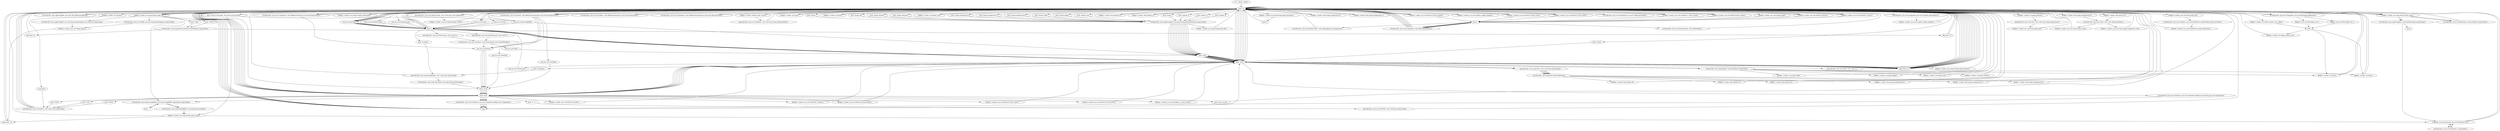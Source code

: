 digraph "" {
    "r0 := @this: reader"
    "load.r r0"
    "r0 := @this: reader"->"load.r r0";
    "new java.awt.MediaTracker"
    "load.r r0"->"new java.awt.MediaTracker";
    "dup1.r"
    "new java.awt.MediaTracker"->"dup1.r";
    "dup1.r"->"load.r r0";
    "specialinvoke <java.awt.MediaTracker: void <init>(java.awt.Component)>"
    "load.r r0"->"specialinvoke <java.awt.MediaTracker: void <init>(java.awt.Component)>";
    "fieldput <reader: java.awt.MediaTracker tracker>"
    "specialinvoke <java.awt.MediaTracker: void <init>(java.awt.Component)>"->"fieldput <reader: java.awt.MediaTracker tracker>";
    "fieldput <reader: java.awt.MediaTracker tracker>"->"load.r r0";
    "load.r r0"->"load.r r0";
    "push \"graph_file\""
    "load.r r0"->"push \"graph_file\"";
    "virtualinvoke <java.applet.Applet: java.lang.String getParameter(java.lang.String)>"
    "push \"graph_file\""->"virtualinvoke <java.applet.Applet: java.lang.String getParameter(java.lang.String)>";
    "fieldput <reader: java.lang.String graph_file>"
    "virtualinvoke <java.applet.Applet: java.lang.String getParameter(java.lang.String)>"->"fieldput <reader: java.lang.String graph_file>";
    "fieldput <reader: java.lang.String graph_file>"->"load.r r0";
    "fieldget <reader: java.lang.String graph_file>"
    "load.r r0"->"fieldget <reader: java.lang.String graph_file>";
    "push \"http:\""
    "fieldget <reader: java.lang.String graph_file>"->"push \"http:\"";
    "virtualinvoke <java.lang.String: boolean startsWith(java.lang.String)>"
    "push \"http:\""->"virtualinvoke <java.lang.String: boolean startsWith(java.lang.String)>";
    "ifne load.r r0"
    "virtualinvoke <java.lang.String: boolean startsWith(java.lang.String)>"->"ifne load.r r0";
    "ifne load.r r0"->"load.r r0";
    "load.r r0"->"fieldget <reader: java.lang.String graph_file>";
    "push \"HTTP:\""
    "fieldget <reader: java.lang.String graph_file>"->"push \"HTTP:\"";
    "push \"HTTP:\""->"virtualinvoke <java.lang.String: boolean startsWith(java.lang.String)>";
    "ifeq load.r r0"
    "virtualinvoke <java.lang.String: boolean startsWith(java.lang.String)>"->"ifeq load.r r0";
    "ifeq load.r r0"->"load.r r0";
    "load.r r0"->"load.r r0";
    "load.r r0"->"load.r r0";
    "virtualinvoke <java.applet.Applet: java.net.URL getDocumentBase()>"
    "load.r r0"->"virtualinvoke <java.applet.Applet: java.net.URL getDocumentBase()>";
    "virtualinvoke <java.applet.Applet: java.net.URL getDocumentBase()>"->"load.r r0";
    "load.r r0"->"fieldget <reader: java.lang.String graph_file>";
    "virtualinvoke <java.applet.Applet: java.awt.Image getImage(java.net.URL,java.lang.String)>"
    "fieldget <reader: java.lang.String graph_file>"->"virtualinvoke <java.applet.Applet: java.awt.Image getImage(java.net.URL,java.lang.String)>";
    "fieldput <reader: java.awt.Image graph>"
    "virtualinvoke <java.applet.Applet: java.awt.Image getImage(java.net.URL,java.lang.String)>"->"fieldput <reader: java.awt.Image graph>";
    "goto load.r r0"
    "fieldput <reader: java.awt.Image graph>"->"goto load.r r0";
    "goto load.r r0"->"load.r r0";
    "new java.lang.StringBuffer"
    "load.r r0"->"new java.lang.StringBuffer";
    "new java.lang.StringBuffer"->"dup1.r";
    "push \"Loading \""
    "dup1.r"->"push \"Loading \"";
    "specialinvoke <java.lang.StringBuffer: void <init>(java.lang.String)>"
    "push \"Loading \""->"specialinvoke <java.lang.StringBuffer: void <init>(java.lang.String)>";
    "specialinvoke <java.lang.StringBuffer: void <init>(java.lang.String)>"->"load.r r0";
    "load.r r0"->"fieldget <reader: java.lang.String graph_file>";
    "virtualinvoke <java.lang.StringBuffer: java.lang.StringBuffer append(java.lang.String)>"
    "fieldget <reader: java.lang.String graph_file>"->"virtualinvoke <java.lang.StringBuffer: java.lang.StringBuffer append(java.lang.String)>";
    "push \"...\""
    "virtualinvoke <java.lang.StringBuffer: java.lang.StringBuffer append(java.lang.String)>"->"push \"...\"";
    "push \"...\""->"virtualinvoke <java.lang.StringBuffer: java.lang.StringBuffer append(java.lang.String)>";
    "virtualinvoke <java.lang.StringBuffer: java.lang.String toString()>"
    "virtualinvoke <java.lang.StringBuffer: java.lang.StringBuffer append(java.lang.String)>"->"virtualinvoke <java.lang.StringBuffer: java.lang.String toString()>";
    "fieldput <reader: java.lang.String status_mesg>"
    "virtualinvoke <java.lang.StringBuffer: java.lang.String toString()>"->"fieldput <reader: java.lang.String status_mesg>";
    "fieldput <reader: java.lang.String status_mesg>"->"load.r r0";
    "load.r r0"->"load.r r0";
    "fieldget <reader: java.lang.String status_mesg>"
    "load.r r0"->"fieldget <reader: java.lang.String status_mesg>";
    "virtualinvoke <java.applet.Applet: void showStatus(java.lang.String)>"
    "fieldget <reader: java.lang.String status_mesg>"->"virtualinvoke <java.applet.Applet: void showStatus(java.lang.String)>";
    "staticget <java.lang.System: java.io.PrintStream out>"
    "virtualinvoke <java.applet.Applet: void showStatus(java.lang.String)>"->"staticget <java.lang.System: java.io.PrintStream out>";
    "virtualinvoke <java.io.PrintStream: void println()>"
    "staticget <java.lang.System: java.io.PrintStream out>"->"virtualinvoke <java.io.PrintStream: void println()>";
    "virtualinvoke <java.io.PrintStream: void println()>"->"staticget <java.lang.System: java.io.PrintStream out>";
    "staticget <java.lang.System: java.io.PrintStream out>"->"virtualinvoke <java.io.PrintStream: void println()>";
    "virtualinvoke <java.io.PrintStream: void println()>"->"staticget <java.lang.System: java.io.PrintStream out>";
    "staticget <java.lang.System: java.io.PrintStream out>"->"load.r r0";
    "load.r r0"->"fieldget <reader: java.lang.String status_mesg>";
    "virtualinvoke <java.io.PrintStream: void println(java.lang.String)>"
    "fieldget <reader: java.lang.String status_mesg>"->"virtualinvoke <java.io.PrintStream: void println(java.lang.String)>";
    "virtualinvoke <java.io.PrintStream: void println(java.lang.String)>"->"load.r r0";
    "fieldget <reader: java.awt.MediaTracker tracker>"
    "load.r r0"->"fieldget <reader: java.awt.MediaTracker tracker>";
    "fieldget <reader: java.awt.MediaTracker tracker>"->"load.r r0";
    "fieldget <reader: java.awt.Image graph>"
    "load.r r0"->"fieldget <reader: java.awt.Image graph>";
    "push 0"
    "fieldget <reader: java.awt.Image graph>"->"push 0";
    "virtualinvoke <java.awt.MediaTracker: void addImage(java.awt.Image,int)>"
    "push 0"->"virtualinvoke <java.awt.MediaTracker: void addImage(java.awt.Image,int)>";
    "virtualinvoke <java.awt.MediaTracker: void addImage(java.awt.Image,int)>"->"load.r r0";
    "new java.awt.BorderLayout"
    "load.r r0"->"new java.awt.BorderLayout";
    "new java.awt.BorderLayout"->"dup1.r";
    "specialinvoke <java.awt.BorderLayout: void <init>()>"
    "dup1.r"->"specialinvoke <java.awt.BorderLayout: void <init>()>";
    "virtualinvoke <java.awt.Container: void setLayout(java.awt.LayoutManager)>"
    "specialinvoke <java.awt.BorderLayout: void <init>()>"->"virtualinvoke <java.awt.Container: void setLayout(java.awt.LayoutManager)>";
    "new java.awt.Panel"
    "virtualinvoke <java.awt.Container: void setLayout(java.awt.LayoutManager)>"->"new java.awt.Panel";
    "store.r $r22"
    "new java.awt.Panel"->"store.r $r22";
    "load.r $r22"
    "store.r $r22"->"load.r $r22";
    "specialinvoke <java.awt.Panel: void <init>()>"
    "load.r $r22"->"specialinvoke <java.awt.Panel: void <init>()>";
    "specialinvoke <java.awt.Panel: void <init>()>"->"load.r r0";
    "push \"South\""
    "load.r r0"->"push \"South\"";
    "push \"South\""->"load.r $r22";
    "virtualinvoke <java.awt.Container: java.awt.Component add(java.lang.String,java.awt.Component)>"
    "load.r $r22"->"virtualinvoke <java.awt.Container: java.awt.Component add(java.lang.String,java.awt.Component)>";
    "pop"
    "virtualinvoke <java.awt.Container: java.awt.Component add(java.lang.String,java.awt.Component)>"->"pop";
    "pop"->"load.r $r22";
    "new java.awt.FlowLayout"
    "load.r $r22"->"new java.awt.FlowLayout";
    "new java.awt.FlowLayout"->"dup1.r";
    "specialinvoke <java.awt.FlowLayout: void <init>()>"
    "dup1.r"->"specialinvoke <java.awt.FlowLayout: void <init>()>";
    "specialinvoke <java.awt.FlowLayout: void <init>()>"->"virtualinvoke <java.awt.Container: void setLayout(java.awt.LayoutManager)>";
    "new java.awt.Button"
    "virtualinvoke <java.awt.Container: void setLayout(java.awt.LayoutManager)>"->"new java.awt.Button";
    "store.r $r25"
    "new java.awt.Button"->"store.r $r25";
    "load.r $r25"
    "store.r $r25"->"load.r $r25";
    "load.r $r25"->"load.r r0";
    "fieldget <reader: java.lang.String[] anchorname>"
    "load.r r0"->"fieldget <reader: java.lang.String[] anchorname>";
    "fieldget <reader: java.lang.String[] anchorname>"->"load.r r0";
    "fieldget <reader: int nanchor>"
    "load.r r0"->"fieldget <reader: int nanchor>";
    "arrayread.r"
    "fieldget <reader: int nanchor>"->"arrayread.r";
    "specialinvoke <java.awt.Button: void <init>(java.lang.String)>"
    "arrayread.r"->"specialinvoke <java.awt.Button: void <init>(java.lang.String)>";
    "specialinvoke <java.awt.Button: void <init>(java.lang.String)>"->"load.r r0";
    "load.r r0"->"load.r $r25";
    "fieldput <reader: java.awt.Button B_Anchor>"
    "load.r $r25"->"fieldput <reader: java.awt.Button B_Anchor>";
    "fieldput <reader: java.awt.Button B_Anchor>"->"load.r $r22";
    "load.r $r22"->"load.r $r25";
    "virtualinvoke <java.awt.Container: java.awt.Component add(java.awt.Component)>"
    "load.r $r25"->"virtualinvoke <java.awt.Container: java.awt.Component add(java.awt.Component)>";
    "virtualinvoke <java.awt.Container: java.awt.Component add(java.awt.Component)>"->"pop";
    "pop"->"load.r r0";
    "fieldget <reader: java.awt.Button B_Anchor>"
    "load.r r0"->"fieldget <reader: java.awt.Button B_Anchor>";
    "fieldget <reader: java.awt.Button B_Anchor>"->"load.r r0";
    "virtualinvoke <java.awt.Button: void addActionListener(java.awt.event.ActionListener)>"
    "load.r r0"->"virtualinvoke <java.awt.Button: void addActionListener(java.awt.event.ActionListener)>";
    "new java.awt.TextField"
    "virtualinvoke <java.awt.Button: void addActionListener(java.awt.event.ActionListener)>"->"new java.awt.TextField";
    "new java.awt.TextField"->"store.r $r25";
    "store.r $r25"->"load.r $r25";
    "push \"0.  0. \""
    "load.r $r25"->"push \"0.  0. \"";
    "specialinvoke <java.awt.TextField: void <init>(java.lang.String)>"
    "push \"0.  0. \""->"specialinvoke <java.awt.TextField: void <init>(java.lang.String)>";
    "specialinvoke <java.awt.TextField: void <init>(java.lang.String)>"->"load.r r0";
    "load.r r0"->"load.r $r25";
    "fieldput <reader: java.awt.TextField T_Anchor>"
    "load.r $r25"->"fieldput <reader: java.awt.TextField T_Anchor>";
    "fieldput <reader: java.awt.TextField T_Anchor>"->"load.r $r22";
    "load.r $r22"->"load.r $r25";
    "load.r $r25"->"virtualinvoke <java.awt.Container: java.awt.Component add(java.awt.Component)>";
    "virtualinvoke <java.awt.Container: java.awt.Component add(java.awt.Component)>"->"pop";
    "pop"->"load.r r0";
    "fieldget <reader: java.awt.TextField T_Anchor>"
    "load.r r0"->"fieldget <reader: java.awt.TextField T_Anchor>";
    "fieldget <reader: java.awt.TextField T_Anchor>"->"load.r r0";
    "virtualinvoke <java.awt.Component: void addKeyListener(java.awt.event.KeyListener)>"
    "load.r r0"->"virtualinvoke <java.awt.Component: void addKeyListener(java.awt.event.KeyListener)>";
    "virtualinvoke <java.awt.Component: void addKeyListener(java.awt.event.KeyListener)>"->"new java.awt.Button";
    "new java.awt.Button"->"store.r $r25";
    "store.r $r25"->"load.r $r25";
    "push \"MLB\""
    "load.r $r25"->"push \"MLB\"";
    "push \"MLB\""->"specialinvoke <java.awt.Button: void <init>(java.lang.String)>";
    "specialinvoke <java.awt.Button: void <init>(java.lang.String)>"->"load.r r0";
    "load.r r0"->"load.r $r25";
    "fieldput <reader: java.awt.Button B_Print_Matlab>"
    "load.r $r25"->"fieldput <reader: java.awt.Button B_Print_Matlab>";
    "fieldput <reader: java.awt.Button B_Print_Matlab>"->"load.r $r22";
    "load.r $r22"->"load.r $r25";
    "load.r $r25"->"virtualinvoke <java.awt.Container: java.awt.Component add(java.awt.Component)>";
    "virtualinvoke <java.awt.Container: java.awt.Component add(java.awt.Component)>"->"pop";
    "pop"->"load.r r0";
    "fieldget <reader: java.awt.Button B_Print_Matlab>"
    "load.r r0"->"fieldget <reader: java.awt.Button B_Print_Matlab>";
    "fieldget <reader: java.awt.Button B_Print_Matlab>"->"load.r r0";
    "load.r r0"->"virtualinvoke <java.awt.Button: void addActionListener(java.awt.event.ActionListener)>";
    "virtualinvoke <java.awt.Button: void addActionListener(java.awt.event.ActionListener)>"->"new java.awt.Button";
    "new java.awt.Button"->"store.r $r25";
    "store.r $r25"->"load.r $r25";
    "push \"LTX\""
    "load.r $r25"->"push \"LTX\"";
    "push \"LTX\""->"specialinvoke <java.awt.Button: void <init>(java.lang.String)>";
    "specialinvoke <java.awt.Button: void <init>(java.lang.String)>"->"load.r r0";
    "load.r r0"->"load.r $r25";
    "fieldput <reader: java.awt.Button B_Print_Latex>"
    "load.r $r25"->"fieldput <reader: java.awt.Button B_Print_Latex>";
    "fieldput <reader: java.awt.Button B_Print_Latex>"->"load.r $r22";
    "load.r $r22"->"load.r $r25";
    "load.r $r25"->"virtualinvoke <java.awt.Container: java.awt.Component add(java.awt.Component)>";
    "virtualinvoke <java.awt.Container: java.awt.Component add(java.awt.Component)>"->"pop";
    "pop"->"load.r r0";
    "fieldget <reader: java.awt.Button B_Print_Latex>"
    "load.r r0"->"fieldget <reader: java.awt.Button B_Print_Latex>";
    "fieldget <reader: java.awt.Button B_Print_Latex>"->"load.r r0";
    "load.r r0"->"virtualinvoke <java.awt.Button: void addActionListener(java.awt.event.ActionListener)>";
    "virtualinvoke <java.awt.Button: void addActionListener(java.awt.event.ActionListener)>"->"new java.awt.Button";
    "new java.awt.Button"->"store.r $r25";
    "store.r $r25"->"load.r $r25";
    "push \"HTML\""
    "load.r $r25"->"push \"HTML\"";
    "push \"HTML\""->"specialinvoke <java.awt.Button: void <init>(java.lang.String)>";
    "specialinvoke <java.awt.Button: void <init>(java.lang.String)>"->"load.r r0";
    "load.r r0"->"load.r $r25";
    "fieldput <reader: java.awt.Button B_Print_HTML>"
    "load.r $r25"->"fieldput <reader: java.awt.Button B_Print_HTML>";
    "fieldput <reader: java.awt.Button B_Print_HTML>"->"load.r $r22";
    "load.r $r22"->"load.r $r25";
    "load.r $r25"->"virtualinvoke <java.awt.Container: java.awt.Component add(java.awt.Component)>";
    "virtualinvoke <java.awt.Container: java.awt.Component add(java.awt.Component)>"->"pop";
    "pop"->"load.r r0";
    "fieldget <reader: java.awt.Button B_Print_HTML>"
    "load.r r0"->"fieldget <reader: java.awt.Button B_Print_HTML>";
    "fieldget <reader: java.awt.Button B_Print_HTML>"->"load.r r0";
    "load.r r0"->"virtualinvoke <java.awt.Button: void addActionListener(java.awt.event.ActionListener)>";
    "new java.awt.Checkbox"
    "virtualinvoke <java.awt.Button: void addActionListener(java.awt.event.ActionListener)>"->"new java.awt.Checkbox";
    "new java.awt.Checkbox"->"store.r $r25";
    "store.r $r25"->"load.r $r25";
    "push \"Show saved\""
    "load.r $r25"->"push \"Show saved\"";
    "push \"Show saved\""->"load.r r0";
    "fieldget <reader: boolean show_saved>"
    "load.r r0"->"fieldget <reader: boolean show_saved>";
    "specialinvoke <java.awt.Checkbox: void <init>(java.lang.String,boolean)>"
    "fieldget <reader: boolean show_saved>"->"specialinvoke <java.awt.Checkbox: void <init>(java.lang.String,boolean)>";
    "specialinvoke <java.awt.Checkbox: void <init>(java.lang.String,boolean)>"->"load.r r0";
    "load.r r0"->"load.r $r25";
    "fieldput <reader: java.awt.Checkbox C_Show_Saved>"
    "load.r $r25"->"fieldput <reader: java.awt.Checkbox C_Show_Saved>";
    "fieldput <reader: java.awt.Checkbox C_Show_Saved>"->"load.r $r22";
    "load.r $r22"->"load.r $r25";
    "load.r $r25"->"virtualinvoke <java.awt.Container: java.awt.Component add(java.awt.Component)>";
    "virtualinvoke <java.awt.Container: java.awt.Component add(java.awt.Component)>"->"pop";
    "pop"->"load.r r0";
    "fieldget <reader: java.awt.Checkbox C_Show_Saved>"
    "load.r r0"->"fieldget <reader: java.awt.Checkbox C_Show_Saved>";
    "fieldget <reader: java.awt.Checkbox C_Show_Saved>"->"load.r r0";
    "virtualinvoke <java.awt.Checkbox: void addItemListener(java.awt.event.ItemListener)>"
    "load.r r0"->"virtualinvoke <java.awt.Checkbox: void addItemListener(java.awt.event.ItemListener)>";
    "virtualinvoke <java.awt.Checkbox: void addItemListener(java.awt.event.ItemListener)>"->"load.r r0";
    "load.r r0"->"load.r r0";
    "virtualinvoke <java.awt.Component: void addMouseListener(java.awt.event.MouseListener)>"
    "load.r r0"->"virtualinvoke <java.awt.Component: void addMouseListener(java.awt.event.MouseListener)>";
    "virtualinvoke <java.awt.Component: void addMouseListener(java.awt.event.MouseListener)>"->"load.r r0";
    "load.r r0"->"load.r r0";
    "load.r r0"->"virtualinvoke <java.awt.Component: void addKeyListener(java.awt.event.KeyListener)>";
    "virtualinvoke <java.awt.Component: void addKeyListener(java.awt.event.KeyListener)>"->"load.r r0";
    "load.r r0"->"fieldget <reader: java.awt.Button B_Anchor>";
    "fieldget <reader: java.awt.Button B_Anchor>"->"push 0";
    "virtualinvoke <java.awt.Component: void setEnabled(boolean)>"
    "push 0"->"virtualinvoke <java.awt.Component: void setEnabled(boolean)>";
    "virtualinvoke <java.awt.Component: void setEnabled(boolean)>"->"load.r r0";
    "load.r r0"->"fieldget <reader: java.awt.TextField T_Anchor>";
    "fieldget <reader: java.awt.TextField T_Anchor>"->"push 0";
    "push 0"->"virtualinvoke <java.awt.Component: void setEnabled(boolean)>";
    "virtualinvoke <java.awt.Component: void setEnabled(boolean)>"->"load.r r0";
    "load.r r0"->"fieldget <reader: java.awt.Button B_Print_Matlab>";
    "fieldget <reader: java.awt.Button B_Print_Matlab>"->"push 0";
    "push 0"->"virtualinvoke <java.awt.Component: void setEnabled(boolean)>";
    "virtualinvoke <java.awt.Component: void setEnabled(boolean)>"->"load.r r0";
    "load.r r0"->"fieldget <reader: java.awt.Button B_Print_Latex>";
    "fieldget <reader: java.awt.Button B_Print_Latex>"->"push 0";
    "push 0"->"virtualinvoke <java.awt.Component: void setEnabled(boolean)>";
    "virtualinvoke <java.awt.Component: void setEnabled(boolean)>"->"load.r r0";
    "load.r r0"->"fieldget <reader: java.awt.Button B_Print_HTML>";
    "fieldget <reader: java.awt.Button B_Print_HTML>"->"push 0";
    "push 0"->"virtualinvoke <java.awt.Component: void setEnabled(boolean)>";
    "virtualinvoke <java.awt.Component: void setEnabled(boolean)>"->"load.r r0";
    "load.r r0"->"fieldget <reader: java.awt.Checkbox C_Show_Saved>";
    "fieldget <reader: java.awt.Checkbox C_Show_Saved>"->"push 0";
    "push 0"->"virtualinvoke <java.awt.Component: void setEnabled(boolean)>";
    "virtualinvoke <java.awt.Component: void setEnabled(boolean)>"->"load.r r0";
    "push \"basex\""
    "load.r r0"->"push \"basex\"";
    "push \"basex\""->"virtualinvoke <java.applet.Applet: java.lang.String getParameter(java.lang.String)>";
    "virtualinvoke <java.applet.Applet: java.lang.String getParameter(java.lang.String)>"->"store.r $r22";
    "store.r $r22"->"load.r $r22";
    "ifnull load.r r0"
    "load.r $r22"->"ifnull load.r r0";
    "ifnull load.r r0"->"load.r r0";
    "load.r r0"->"load.r $r22";
    "staticinvoke <java.lang.Integer: int parseInt(java.lang.String)>"
    "load.r $r22"->"staticinvoke <java.lang.Integer: int parseInt(java.lang.String)>";
    "fieldput <reader: int basex>"
    "staticinvoke <java.lang.Integer: int parseInt(java.lang.String)>"->"fieldput <reader: int basex>";
    "fieldput <reader: int basex>"->"load.r r0";
    "push \"basey\""
    "load.r r0"->"push \"basey\"";
    "push \"basey\""->"virtualinvoke <java.applet.Applet: java.lang.String getParameter(java.lang.String)>";
    "virtualinvoke <java.applet.Applet: java.lang.String getParameter(java.lang.String)>"->"store.r $r22";
    "store.r $r22"->"load.r $r22";
    "load.r $r22"->"ifnull load.r r0";
    "ifnull load.r r0"->"load.r r0";
    "load.r r0"->"load.r $r22";
    "load.r $r22"->"staticinvoke <java.lang.Integer: int parseInt(java.lang.String)>";
    "fieldput <reader: int basey>"
    "staticinvoke <java.lang.Integer: int parseInt(java.lang.String)>"->"fieldput <reader: int basey>";
    "fieldput <reader: int basey>"->"load.r r0";
    "load.r r0"->"load.r r0";
    "fieldget <reader: int basex>"
    "load.r r0"->"fieldget <reader: int basex>";
    "fieldget <reader: int basex>"->"load.r r0";
    "virtualinvoke <java.awt.Component: java.awt.Rectangle getBounds()>"
    "load.r r0"->"virtualinvoke <java.awt.Component: java.awt.Rectangle getBounds()>";
    "fieldget <java.awt.Rectangle: int x>"
    "virtualinvoke <java.awt.Component: java.awt.Rectangle getBounds()>"->"fieldget <java.awt.Rectangle: int x>";
    "add.i"
    "fieldget <java.awt.Rectangle: int x>"->"add.i";
    "add.i"->"fieldput <reader: int basex>";
    "fieldput <reader: int basex>"->"load.r r0";
    "load.r r0"->"load.r r0";
    "fieldget <reader: int basey>"
    "load.r r0"->"fieldget <reader: int basey>";
    "fieldget <reader: int basey>"->"load.r r0";
    "load.r r0"->"virtualinvoke <java.awt.Component: java.awt.Rectangle getBounds()>";
    "fieldget <java.awt.Rectangle: int y>"
    "virtualinvoke <java.awt.Component: java.awt.Rectangle getBounds()>"->"fieldget <java.awt.Rectangle: int y>";
    "fieldget <java.awt.Rectangle: int y>"->"add.i";
    "add.i"->"fieldput <reader: int basey>";
    "fieldput <reader: int basey>"->"load.r r0";
    "push \"graph_width\""
    "load.r r0"->"push \"graph_width\"";
    "push \"graph_width\""->"virtualinvoke <java.applet.Applet: java.lang.String getParameter(java.lang.String)>";
    "virtualinvoke <java.applet.Applet: java.lang.String getParameter(java.lang.String)>"->"store.r $r22";
    "store.r $r22"->"load.r $r22";
    "load.r $r22"->"ifnull load.r r0";
    "ifnull load.r r0"->"load.r r0";
    "load.r r0"->"load.r $r22";
    "load.r $r22"->"staticinvoke <java.lang.Integer: int parseInt(java.lang.String)>";
    "fieldput <reader: int graph_width>"
    "staticinvoke <java.lang.Integer: int parseInt(java.lang.String)>"->"fieldput <reader: int graph_width>";
    "fieldput <reader: int graph_width>"->"load.r r0";
    "push \"graph_height\""
    "load.r r0"->"push \"graph_height\"";
    "push \"graph_height\""->"virtualinvoke <java.applet.Applet: java.lang.String getParameter(java.lang.String)>";
    "virtualinvoke <java.applet.Applet: java.lang.String getParameter(java.lang.String)>"->"store.r $r22";
    "store.r $r22"->"load.r $r22";
    "load.r $r22"->"ifnull load.r r0";
    "ifnull load.r r0"->"load.r r0";
    "load.r r0"->"load.r $r22";
    "load.r $r22"->"staticinvoke <java.lang.Integer: int parseInt(java.lang.String)>";
    "fieldput <reader: int graph_height>"
    "staticinvoke <java.lang.Integer: int parseInt(java.lang.String)>"->"fieldput <reader: int graph_height>";
    "fieldput <reader: int graph_height>"->"load.r r0";
    "push \"pointer_size\""
    "load.r r0"->"push \"pointer_size\"";
    "push \"pointer_size\""->"virtualinvoke <java.applet.Applet: java.lang.String getParameter(java.lang.String)>";
    "virtualinvoke <java.applet.Applet: java.lang.String getParameter(java.lang.String)>"->"store.r $r22";
    "store.r $r22"->"load.r $r22";
    "load.r $r22"->"ifnull load.r r0";
    "ifnull load.r r0"->"load.r r0";
    "load.r r0"->"load.r $r22";
    "load.r $r22"->"staticinvoke <java.lang.Integer: int parseInt(java.lang.String)>";
    "fieldput <reader: int pointer_size>"
    "staticinvoke <java.lang.Integer: int parseInt(java.lang.String)>"->"fieldput <reader: int pointer_size>";
    "fieldput <reader: int pointer_size>"->"load.r r0";
    "load.r r0"->"load.r r0";
    "fieldget <reader: int pointer_size>"
    "load.r r0"->"fieldget <reader: int pointer_size>";
    "fieldget <reader: int pointer_size>"->"load.r r0";
    "fieldget <reader: int hollow_pointer_size_added>"
    "load.r r0"->"fieldget <reader: int hollow_pointer_size_added>";
    "fieldget <reader: int hollow_pointer_size_added>"->"add.i";
    "fieldput <reader: int hollow_pointer_size>"
    "add.i"->"fieldput <reader: int hollow_pointer_size>";
    "fieldput <reader: int hollow_pointer_size>"->"load.r r0";
    "push \"pointer_R\""
    "load.r r0"->"push \"pointer_R\"";
    "push \"pointer_R\""->"virtualinvoke <java.applet.Applet: java.lang.String getParameter(java.lang.String)>";
    "virtualinvoke <java.applet.Applet: java.lang.String getParameter(java.lang.String)>"->"store.r $r22";
    "store.r $r22"->"load.r $r22";
    "load.r $r22"->"ifnull load.r r0";
    "ifnull load.r r0"->"load.r r0";
    "new java.lang.Float"
    "load.r r0"->"new java.lang.Float";
    "new java.lang.Float"->"dup1.r";
    "dup1.r"->"load.r $r22";
    "specialinvoke <java.lang.Float: void <init>(java.lang.String)>"
    "load.r $r22"->"specialinvoke <java.lang.Float: void <init>(java.lang.String)>";
    "virtualinvoke <java.lang.Float: float floatValue()>"
    "specialinvoke <java.lang.Float: void <init>(java.lang.String)>"->"virtualinvoke <java.lang.Float: float floatValue()>";
    "fieldput <reader: float pointer_R>"
    "virtualinvoke <java.lang.Float: float floatValue()>"->"fieldput <reader: float pointer_R>";
    "fieldput <reader: float pointer_R>"->"load.r r0";
    "push \"pointer_G\""
    "load.r r0"->"push \"pointer_G\"";
    "push \"pointer_G\""->"virtualinvoke <java.applet.Applet: java.lang.String getParameter(java.lang.String)>";
    "virtualinvoke <java.applet.Applet: java.lang.String getParameter(java.lang.String)>"->"store.r $r22";
    "store.r $r22"->"load.r $r22";
    "load.r $r22"->"ifnull load.r r0";
    "ifnull load.r r0"->"load.r r0";
    "load.r r0"->"new java.lang.Float";
    "new java.lang.Float"->"dup1.r";
    "dup1.r"->"load.r $r22";
    "load.r $r22"->"specialinvoke <java.lang.Float: void <init>(java.lang.String)>";
    "specialinvoke <java.lang.Float: void <init>(java.lang.String)>"->"virtualinvoke <java.lang.Float: float floatValue()>";
    "fieldput <reader: float pointer_G>"
    "virtualinvoke <java.lang.Float: float floatValue()>"->"fieldput <reader: float pointer_G>";
    "fieldput <reader: float pointer_G>"->"load.r r0";
    "push \"pointer_B\""
    "load.r r0"->"push \"pointer_B\"";
    "push \"pointer_B\""->"virtualinvoke <java.applet.Applet: java.lang.String getParameter(java.lang.String)>";
    "virtualinvoke <java.applet.Applet: java.lang.String getParameter(java.lang.String)>"->"store.r $r22";
    "store.r $r22"->"load.r $r22";
    "load.r $r22"->"ifnull load.r r0";
    "ifnull load.r r0"->"load.r r0";
    "load.r r0"->"new java.lang.Float";
    "new java.lang.Float"->"dup1.r";
    "dup1.r"->"load.r $r22";
    "load.r $r22"->"specialinvoke <java.lang.Float: void <init>(java.lang.String)>";
    "specialinvoke <java.lang.Float: void <init>(java.lang.String)>"->"virtualinvoke <java.lang.Float: float floatValue()>";
    "fieldput <reader: float pointer_B>"
    "virtualinvoke <java.lang.Float: float floatValue()>"->"fieldput <reader: float pointer_B>";
    "fieldput <reader: float pointer_B>"->"load.r r0";
    "new java.awt.Color"
    "load.r r0"->"new java.awt.Color";
    "new java.awt.Color"->"dup1.r";
    "dup1.r"->"load.r r0";
    "fieldget <reader: float pointer_R>"
    "load.r r0"->"fieldget <reader: float pointer_R>";
    "fieldget <reader: float pointer_R>"->"load.r r0";
    "fieldget <reader: float pointer_G>"
    "load.r r0"->"fieldget <reader: float pointer_G>";
    "fieldget <reader: float pointer_G>"->"load.r r0";
    "fieldget <reader: float pointer_B>"
    "load.r r0"->"fieldget <reader: float pointer_B>";
    "specialinvoke <java.awt.Color: void <init>(float,float,float)>"
    "fieldget <reader: float pointer_B>"->"specialinvoke <java.awt.Color: void <init>(float,float,float)>";
    "fieldput <reader: java.awt.Color pointer_color>"
    "specialinvoke <java.awt.Color: void <init>(float,float,float)>"->"fieldput <reader: java.awt.Color pointer_color>";
    "fieldput <reader: java.awt.Color pointer_color>"->"load.r r0";
    "push \"graph_fontsize\""
    "load.r r0"->"push \"graph_fontsize\"";
    "push \"graph_fontsize\""->"virtualinvoke <java.applet.Applet: java.lang.String getParameter(java.lang.String)>";
    "virtualinvoke <java.applet.Applet: java.lang.String getParameter(java.lang.String)>"->"store.r $r22";
    "store.r $r22"->"load.r $r22";
    "load.r $r22"->"ifnull load.r r0";
    "ifnull load.r r0"->"load.r r0";
    "load.r r0"->"load.r $r22";
    "load.r $r22"->"staticinvoke <java.lang.Integer: int parseInt(java.lang.String)>";
    "fieldput <reader: int graph_fontsize>"
    "staticinvoke <java.lang.Integer: int parseInt(java.lang.String)>"->"fieldput <reader: int graph_fontsize>";
    "fieldput <reader: int graph_fontsize>"->"load.r r0";
    "push \"graph_fontname\""
    "load.r r0"->"push \"graph_fontname\"";
    "push \"graph_fontname\""->"virtualinvoke <java.applet.Applet: java.lang.String getParameter(java.lang.String)>";
    "virtualinvoke <java.applet.Applet: java.lang.String getParameter(java.lang.String)>"->"store.r $r22";
    "store.r $r22"->"load.r $r22";
    "load.r $r22"->"ifnull load.r r0";
    "ifnull load.r r0"->"load.r r0";
    "load.r r0"->"load.r $r22";
    "fieldput <reader: java.lang.String graph_fontname>"
    "load.r $r22"->"fieldput <reader: java.lang.String graph_fontname>";
    "fieldput <reader: java.lang.String graph_fontname>"->"load.r r0";
    "new java.awt.Font"
    "load.r r0"->"new java.awt.Font";
    "new java.awt.Font"->"dup1.r";
    "dup1.r"->"load.r r0";
    "fieldget <reader: java.lang.String graph_fontname>"
    "load.r r0"->"fieldget <reader: java.lang.String graph_fontname>";
    "push 2"
    "fieldget <reader: java.lang.String graph_fontname>"->"push 2";
    "push 2"->"load.r r0";
    "fieldget <reader: int graph_fontsize>"
    "load.r r0"->"fieldget <reader: int graph_fontsize>";
    "specialinvoke <java.awt.Font: void <init>(java.lang.String,int,int)>"
    "fieldget <reader: int graph_fontsize>"->"specialinvoke <java.awt.Font: void <init>(java.lang.String,int,int)>";
    "fieldput <reader: java.awt.Font graph_font>"
    "specialinvoke <java.awt.Font: void <init>(java.lang.String,int,int)>"->"fieldput <reader: java.awt.Font graph_font>";
    "fieldput <reader: java.awt.Font graph_font>"->"load.r r0";
    "push \"graph_background_R\""
    "load.r r0"->"push \"graph_background_R\"";
    "push \"graph_background_R\""->"virtualinvoke <java.applet.Applet: java.lang.String getParameter(java.lang.String)>";
    "virtualinvoke <java.applet.Applet: java.lang.String getParameter(java.lang.String)>"->"store.r $r22";
    "store.r $r22"->"load.r $r22";
    "load.r $r22"->"ifnull load.r r0";
    "ifnull load.r r0"->"load.r r0";
    "load.r r0"->"new java.lang.Float";
    "new java.lang.Float"->"dup1.r";
    "dup1.r"->"load.r $r22";
    "load.r $r22"->"specialinvoke <java.lang.Float: void <init>(java.lang.String)>";
    "specialinvoke <java.lang.Float: void <init>(java.lang.String)>"->"virtualinvoke <java.lang.Float: float floatValue()>";
    "fieldput <reader: float graph_background_R>"
    "virtualinvoke <java.lang.Float: float floatValue()>"->"fieldput <reader: float graph_background_R>";
    "fieldput <reader: float graph_background_R>"->"load.r r0";
    "push \"graph_background_G\""
    "load.r r0"->"push \"graph_background_G\"";
    "push \"graph_background_G\""->"virtualinvoke <java.applet.Applet: java.lang.String getParameter(java.lang.String)>";
    "virtualinvoke <java.applet.Applet: java.lang.String getParameter(java.lang.String)>"->"store.r $r22";
    "store.r $r22"->"load.r $r22";
    "load.r $r22"->"ifnull load.r r0";
    "ifnull load.r r0"->"load.r r0";
    "load.r r0"->"new java.lang.Float";
    "new java.lang.Float"->"dup1.r";
    "dup1.r"->"load.r $r22";
    "load.r $r22"->"specialinvoke <java.lang.Float: void <init>(java.lang.String)>";
    "specialinvoke <java.lang.Float: void <init>(java.lang.String)>"->"virtualinvoke <java.lang.Float: float floatValue()>";
    "fieldput <reader: float graph_background_G>"
    "virtualinvoke <java.lang.Float: float floatValue()>"->"fieldput <reader: float graph_background_G>";
    "fieldput <reader: float graph_background_G>"->"load.r r0";
    "push \"graph_background_B\""
    "load.r r0"->"push \"graph_background_B\"";
    "push \"graph_background_B\""->"virtualinvoke <java.applet.Applet: java.lang.String getParameter(java.lang.String)>";
    "virtualinvoke <java.applet.Applet: java.lang.String getParameter(java.lang.String)>"->"store.r $r22";
    "store.r $r22"->"load.r $r22";
    "load.r $r22"->"ifnull load.r r0";
    "ifnull load.r r0"->"load.r r0";
    "load.r r0"->"new java.lang.Float";
    "new java.lang.Float"->"dup1.r";
    "dup1.r"->"load.r $r22";
    "load.r $r22"->"specialinvoke <java.lang.Float: void <init>(java.lang.String)>";
    "specialinvoke <java.lang.Float: void <init>(java.lang.String)>"->"virtualinvoke <java.lang.Float: float floatValue()>";
    "fieldput <reader: float graph_background_B>"
    "virtualinvoke <java.lang.Float: float floatValue()>"->"fieldput <reader: float graph_background_B>";
    "fieldput <reader: float graph_background_B>"->"load.r r0";
    "load.r r0"->"new java.awt.Color";
    "new java.awt.Color"->"dup1.r";
    "dup1.r"->"load.r r0";
    "fieldget <reader: float graph_background_R>"
    "load.r r0"->"fieldget <reader: float graph_background_R>";
    "fieldget <reader: float graph_background_R>"->"load.r r0";
    "fieldget <reader: float graph_background_G>"
    "load.r r0"->"fieldget <reader: float graph_background_G>";
    "fieldget <reader: float graph_background_G>"->"load.r r0";
    "fieldget <reader: float graph_background_B>"
    "load.r r0"->"fieldget <reader: float graph_background_B>";
    "fieldget <reader: float graph_background_B>"->"specialinvoke <java.awt.Color: void <init>(float,float,float)>";
    "fieldput <reader: java.awt.Color graph_background_color>"
    "specialinvoke <java.awt.Color: void <init>(float,float,float)>"->"fieldput <reader: java.awt.Color graph_background_color>";
    "fieldput <reader: java.awt.Color graph_background_color>"->"load.r r0";
    "load.r r0"->"load.r r0";
    "virtualinvoke <java.awt.Component: java.awt.Graphics getGraphics()>"
    "load.r r0"->"virtualinvoke <java.awt.Component: java.awt.Graphics getGraphics()>";
    "fieldput <reader: java.awt.Graphics applet_graphics>"
    "virtualinvoke <java.awt.Component: java.awt.Graphics getGraphics()>"->"fieldput <reader: java.awt.Graphics applet_graphics>";
    "fieldput <reader: java.awt.Graphics applet_graphics>"->"load.r r0";
    "load.r r0"->"load.r r0";
    "fieldget <reader: java.awt.Graphics applet_graphics>"
    "load.r r0"->"fieldget <reader: java.awt.Graphics applet_graphics>";
    "fieldget <reader: java.awt.Graphics applet_graphics>"->"load.r r0";
    "fieldget <reader: java.awt.Font graph_font>"
    "load.r r0"->"fieldget <reader: java.awt.Font graph_font>";
    "virtualinvoke <java.awt.Graphics: java.awt.FontMetrics getFontMetrics(java.awt.Font)>"
    "fieldget <reader: java.awt.Font graph_font>"->"virtualinvoke <java.awt.Graphics: java.awt.FontMetrics getFontMetrics(java.awt.Font)>";
    "fieldput <reader: java.awt.FontMetrics graph_fontmetrics>"
    "virtualinvoke <java.awt.Graphics: java.awt.FontMetrics getFontMetrics(java.awt.Font)>"->"fieldput <reader: java.awt.FontMetrics graph_fontmetrics>";
    "fieldput <reader: java.awt.FontMetrics graph_fontmetrics>"->"load.r r0";
    "load.r r0"->"fieldget <reader: java.awt.MediaTracker tracker>";
    "fieldget <reader: java.awt.MediaTracker tracker>"->"push 0";
    "virtualinvoke <java.awt.MediaTracker: void waitForID(int)>"
    "push 0"->"virtualinvoke <java.awt.MediaTracker: void waitForID(int)>";
    "virtualinvoke <java.awt.MediaTracker: void waitForID(int)>"->"load.r r0";
    "push \"Click in the graph. You will see your pointer.\""
    "load.r r0"->"push \"Click in the graph. You will see your pointer.\"";
    "push \"Click in the graph. You will see your pointer.\""->"fieldput <reader: java.lang.String status_mesg>";
    "fieldput <reader: java.lang.String status_mesg>"->"goto load.r r0";
    "goto load.r r0"->"load.r r0";
    "load.r r0"->"load.r r0";
    "load.r r0"->"fieldget <reader: java.lang.String status_mesg>";
    "fieldget <reader: java.lang.String status_mesg>"->"virtualinvoke <java.applet.Applet: void showStatus(java.lang.String)>";
    "return"
    "virtualinvoke <java.applet.Applet: void showStatus(java.lang.String)>"->"return";
    "push \"Click in the graph. You will see your pointer.\""->"new java.lang.StringBuffer";
    "new java.lang.StringBuffer"->"store.r $r22";
    "store.r $r22"->"load.r $r22";
    "push \"Exception: \""
    "load.r $r22"->"push \"Exception: \"";
    "push \"Exception: \""->"specialinvoke <java.lang.StringBuffer: void <init>(java.lang.String)>";
    "virtualinvoke <java.lang.Throwable: java.lang.String getMessage()>"
    "specialinvoke <java.lang.StringBuffer: void <init>(java.lang.String)>"->"virtualinvoke <java.lang.Throwable: java.lang.String getMessage()>";
    "virtualinvoke <java.lang.Throwable: java.lang.String getMessage()>"->"store.r $r25";
    "store.r $r25"->"load.r r0";
    "load.r r0"->"load.r $r22";
    "load.r $r22"->"load.r $r25";
    "load.r $r25"->"virtualinvoke <java.lang.StringBuffer: java.lang.StringBuffer append(java.lang.String)>";
    "virtualinvoke <java.lang.StringBuffer: java.lang.StringBuffer append(java.lang.String)>"->"virtualinvoke <java.lang.StringBuffer: java.lang.String toString()>";
    "virtualinvoke <java.lang.StringBuffer: java.lang.String toString()>"->"fieldput <reader: java.lang.String status_mesg>";
    "fieldput <reader: java.lang.String status_mesg>"->"staticget <java.lang.System: java.io.PrintStream out>";
    "staticget <java.lang.System: java.io.PrintStream out>"->"load.r r0";
    "load.r r0"->"fieldget <reader: java.lang.String status_mesg>";
    "fieldget <reader: java.lang.String status_mesg>"->"virtualinvoke <java.io.PrintStream: void println(java.lang.String)>";
    "ifeq load.r r0"->"load.r r0";
    "load.r r0"->"load.r r0";
    "virtualinvoke <java.awt.Component: java.awt.Toolkit getToolkit()>"
    "load.r r0"->"virtualinvoke <java.awt.Component: java.awt.Toolkit getToolkit()>";
    "virtualinvoke <java.awt.Component: java.awt.Toolkit getToolkit()>"->"load.r r0";
    "load.r r0"->"fieldget <reader: java.lang.String graph_file>";
    "virtualinvoke <java.awt.Toolkit: java.awt.Image getImage(java.lang.String)>"
    "fieldget <reader: java.lang.String graph_file>"->"virtualinvoke <java.awt.Toolkit: java.awt.Image getImage(java.lang.String)>";
    "virtualinvoke <java.awt.Toolkit: java.awt.Image getImage(java.lang.String)>"->"fieldput <reader: java.awt.Image graph>";
}
